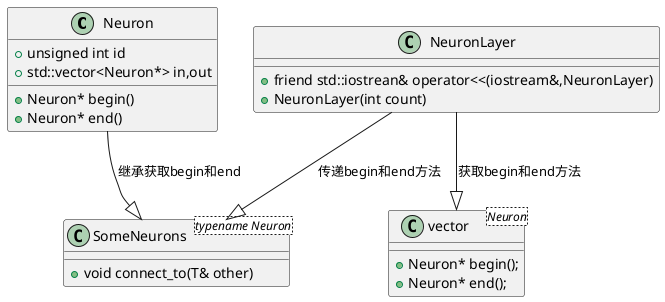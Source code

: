 @startuml
class Neuron{
    + unsigned int id
    + std::vector<Neuron*> in,out
    + Neuron* begin()
    + Neuron* end()
    
}
class SomeNeurons<typename Neuron>{
    + void connect_to(T& other)
    
}
class NeuronLayer{
    + friend std::iostrean& operator<<(iostream&,NeuronLayer)
    + NeuronLayer(int count)

}
class vector<Neuron>{
    + Neuron* begin();
    + Neuron* end();
}
NeuronLayer--|>vector:获取begin和end方法
NeuronLayer--|>SomeNeurons:传递begin和end方法
Neuron--|>SomeNeurons:继承获取begin和end
@enduml